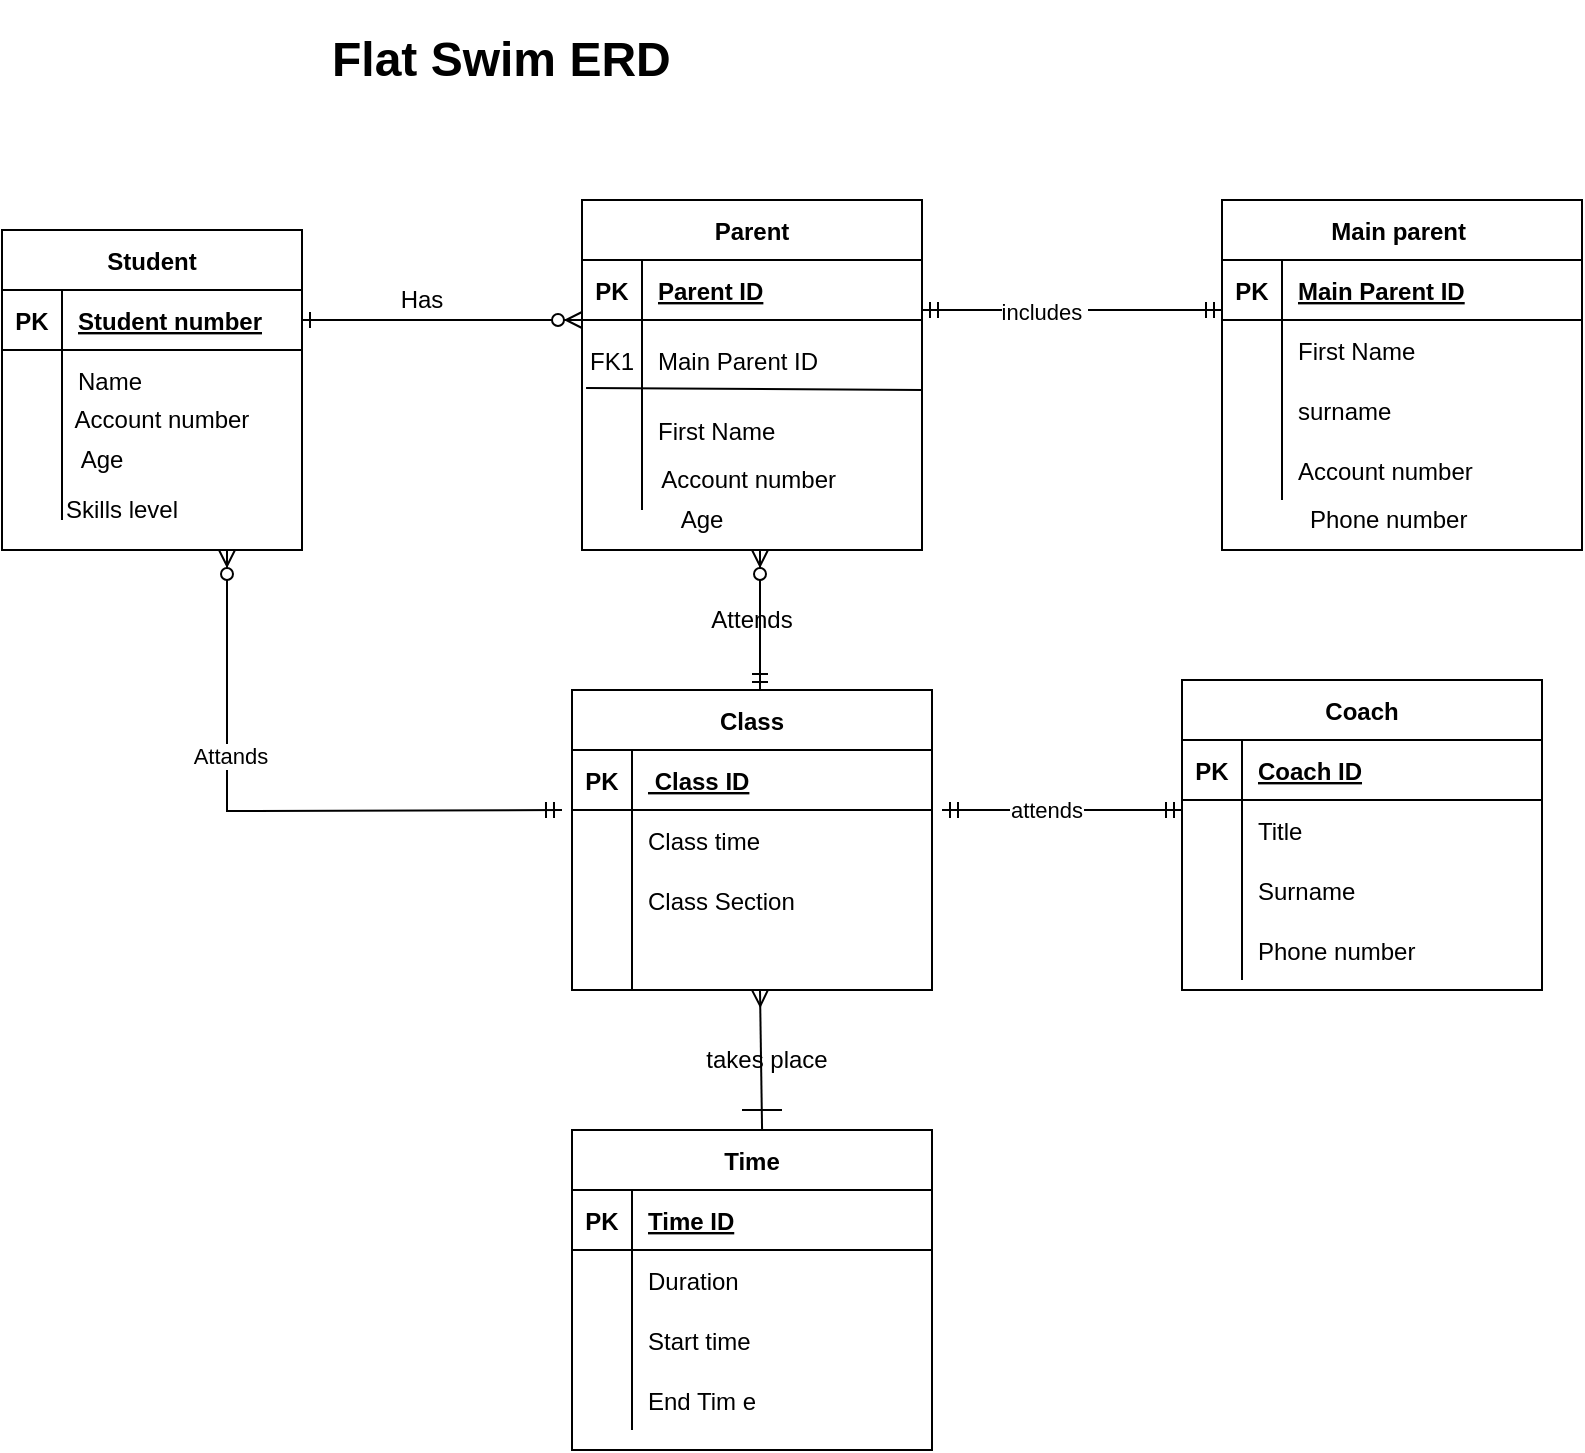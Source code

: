 <mxfile version="17.1.3" type="device"><diagram id="R2lEEEUBdFMjLlhIrx00" name="Page-1"><mxGraphModel dx="1108" dy="492" grid="1" gridSize="10" guides="1" tooltips="1" connect="1" arrows="1" fold="1" page="1" pageScale="1" pageWidth="850" pageHeight="1100" math="0" shadow="0" extFonts="Permanent Marker^https://fonts.googleapis.com/css?family=Permanent+Marker"><root><mxCell id="0"/><mxCell id="1" parent="0"/><mxCell id="C-vyLk0tnHw3VtMMgP7b-1" value="" style="edgeStyle=entityRelationEdgeStyle;endArrow=ERzeroToMany;startArrow=ERone;endFill=1;startFill=0;" parent="1" source="C-vyLk0tnHw3VtMMgP7b-24" edge="1"><mxGeometry width="100" height="100" relative="1" as="geometry"><mxPoint x="340" y="720" as="sourcePoint"/><mxPoint x="310" y="165" as="targetPoint"/></mxGeometry></mxCell><mxCell id="C-vyLk0tnHw3VtMMgP7b-2" value="Parent" style="shape=table;startSize=30;container=1;collapsible=1;childLayout=tableLayout;fixedRows=1;rowLines=0;fontStyle=1;align=center;resizeLast=1;" parent="1" vertex="1"><mxGeometry x="310" y="105" width="170" height="175" as="geometry"/></mxCell><mxCell id="C-vyLk0tnHw3VtMMgP7b-3" value="" style="shape=partialRectangle;collapsible=0;dropTarget=0;pointerEvents=0;fillColor=none;points=[[0,0.5],[1,0.5]];portConstraint=eastwest;top=0;left=0;right=0;bottom=1;" parent="C-vyLk0tnHw3VtMMgP7b-2" vertex="1"><mxGeometry y="30" width="170" height="30" as="geometry"/></mxCell><mxCell id="C-vyLk0tnHw3VtMMgP7b-4" value="PK" style="shape=partialRectangle;overflow=hidden;connectable=0;fillColor=none;top=0;left=0;bottom=0;right=0;fontStyle=1;" parent="C-vyLk0tnHw3VtMMgP7b-3" vertex="1"><mxGeometry width="30" height="30" as="geometry"><mxRectangle width="30" height="30" as="alternateBounds"/></mxGeometry></mxCell><mxCell id="C-vyLk0tnHw3VtMMgP7b-5" value="Parent ID" style="shape=partialRectangle;overflow=hidden;connectable=0;fillColor=none;top=0;left=0;bottom=0;right=0;align=left;spacingLeft=6;fontStyle=5;" parent="C-vyLk0tnHw3VtMMgP7b-3" vertex="1"><mxGeometry x="30" width="140" height="30" as="geometry"><mxRectangle width="140" height="30" as="alternateBounds"/></mxGeometry></mxCell><mxCell id="C-vyLk0tnHw3VtMMgP7b-6" value="" style="shape=partialRectangle;collapsible=0;dropTarget=0;pointerEvents=0;fillColor=none;points=[[0,0.5],[1,0.5]];portConstraint=eastwest;top=0;left=0;right=0;bottom=0;" parent="C-vyLk0tnHw3VtMMgP7b-2" vertex="1"><mxGeometry y="60" width="170" height="40" as="geometry"/></mxCell><mxCell id="C-vyLk0tnHw3VtMMgP7b-7" value="FK1" style="shape=partialRectangle;overflow=hidden;connectable=0;fillColor=none;top=0;left=0;bottom=0;right=0;" parent="C-vyLk0tnHw3VtMMgP7b-6" vertex="1"><mxGeometry width="30" height="40" as="geometry"><mxRectangle width="30" height="40" as="alternateBounds"/></mxGeometry></mxCell><mxCell id="C-vyLk0tnHw3VtMMgP7b-8" value="Main Parent ID" style="shape=partialRectangle;overflow=hidden;connectable=0;fillColor=none;top=0;left=0;bottom=0;right=0;align=left;spacingLeft=6;" parent="C-vyLk0tnHw3VtMMgP7b-6" vertex="1"><mxGeometry x="30" width="140" height="40" as="geometry"><mxRectangle width="140" height="40" as="alternateBounds"/></mxGeometry></mxCell><mxCell id="C-vyLk0tnHw3VtMMgP7b-9" value="" style="shape=partialRectangle;collapsible=0;dropTarget=0;pointerEvents=0;fillColor=none;points=[[0,0.5],[1,0.5]];portConstraint=eastwest;top=0;left=0;right=0;bottom=0;" parent="C-vyLk0tnHw3VtMMgP7b-2" vertex="1"><mxGeometry y="100" width="170" height="30" as="geometry"/></mxCell><mxCell id="C-vyLk0tnHw3VtMMgP7b-10" value="" style="shape=partialRectangle;overflow=hidden;connectable=0;fillColor=none;top=0;left=0;bottom=0;right=0;" parent="C-vyLk0tnHw3VtMMgP7b-9" vertex="1"><mxGeometry width="30" height="30" as="geometry"><mxRectangle width="30" height="30" as="alternateBounds"/></mxGeometry></mxCell><mxCell id="C-vyLk0tnHw3VtMMgP7b-11" value="First Name" style="shape=partialRectangle;overflow=hidden;connectable=0;fillColor=none;top=0;left=0;bottom=0;right=0;align=left;spacingLeft=6;" parent="C-vyLk0tnHw3VtMMgP7b-9" vertex="1"><mxGeometry x="30" width="140" height="30" as="geometry"><mxRectangle width="140" height="30" as="alternateBounds"/></mxGeometry></mxCell><mxCell id="C-vyLk0tnHw3VtMMgP7b-23" value="Student" style="shape=table;startSize=30;container=1;collapsible=1;childLayout=tableLayout;fixedRows=1;rowLines=0;fontStyle=1;align=center;resizeLast=1;" parent="1" vertex="1"><mxGeometry x="20" y="120" width="150" height="160" as="geometry"/></mxCell><mxCell id="C-vyLk0tnHw3VtMMgP7b-24" value="" style="shape=partialRectangle;collapsible=0;dropTarget=0;pointerEvents=0;fillColor=none;points=[[0,0.5],[1,0.5]];portConstraint=eastwest;top=0;left=0;right=0;bottom=1;" parent="C-vyLk0tnHw3VtMMgP7b-23" vertex="1"><mxGeometry y="30" width="150" height="30" as="geometry"/></mxCell><mxCell id="C-vyLk0tnHw3VtMMgP7b-25" value="PK" style="shape=partialRectangle;overflow=hidden;connectable=0;fillColor=none;top=0;left=0;bottom=0;right=0;fontStyle=1;" parent="C-vyLk0tnHw3VtMMgP7b-24" vertex="1"><mxGeometry width="30" height="30" as="geometry"><mxRectangle width="30" height="30" as="alternateBounds"/></mxGeometry></mxCell><mxCell id="C-vyLk0tnHw3VtMMgP7b-26" value="Student number" style="shape=partialRectangle;overflow=hidden;connectable=0;fillColor=none;top=0;left=0;bottom=0;right=0;align=left;spacingLeft=6;fontStyle=5;" parent="C-vyLk0tnHw3VtMMgP7b-24" vertex="1"><mxGeometry x="30" width="120" height="30" as="geometry"><mxRectangle width="120" height="30" as="alternateBounds"/></mxGeometry></mxCell><mxCell id="C-vyLk0tnHw3VtMMgP7b-27" value="" style="shape=partialRectangle;collapsible=0;dropTarget=0;pointerEvents=0;fillColor=none;points=[[0,0.5],[1,0.5]];portConstraint=eastwest;top=0;left=0;right=0;bottom=0;" parent="C-vyLk0tnHw3VtMMgP7b-23" vertex="1"><mxGeometry y="60" width="150" height="30" as="geometry"/></mxCell><mxCell id="C-vyLk0tnHw3VtMMgP7b-28" value="" style="shape=partialRectangle;overflow=hidden;connectable=0;fillColor=none;top=0;left=0;bottom=0;right=0;" parent="C-vyLk0tnHw3VtMMgP7b-27" vertex="1"><mxGeometry width="30" height="30" as="geometry"><mxRectangle width="30" height="30" as="alternateBounds"/></mxGeometry></mxCell><mxCell id="C-vyLk0tnHw3VtMMgP7b-29" value="Name" style="shape=partialRectangle;overflow=hidden;connectable=0;fillColor=none;top=0;left=0;bottom=0;right=0;align=left;spacingLeft=6;" parent="C-vyLk0tnHw3VtMMgP7b-27" vertex="1"><mxGeometry x="30" width="120" height="30" as="geometry"><mxRectangle width="120" height="30" as="alternateBounds"/></mxGeometry></mxCell><mxCell id="9C1J4FXeUfrgGW9s-QX9-3" value="Account number" style="text;html=1;strokeColor=none;fillColor=none;align=center;verticalAlign=middle;whiteSpace=wrap;rounded=0;" vertex="1" parent="1"><mxGeometry x="50" y="200" width="100" height="30" as="geometry"/></mxCell><mxCell id="9C1J4FXeUfrgGW9s-QX9-4" value="Skills level" style="text;html=1;strokeColor=none;fillColor=none;align=center;verticalAlign=middle;whiteSpace=wrap;rounded=0;" vertex="1" parent="1"><mxGeometry x="50" y="245" width="60" height="30" as="geometry"/></mxCell><mxCell id="9C1J4FXeUfrgGW9s-QX9-7" value="Age" style="text;html=1;strokeColor=none;fillColor=none;align=center;verticalAlign=middle;whiteSpace=wrap;rounded=0;" vertex="1" parent="1"><mxGeometry x="40" y="220" width="60" height="30" as="geometry"/></mxCell><mxCell id="9C1J4FXeUfrgGW9s-QX9-8" value="" style="endArrow=none;html=1;rounded=0;" edge="1" parent="1"><mxGeometry width="50" height="50" relative="1" as="geometry"><mxPoint x="50" y="265" as="sourcePoint"/><mxPoint x="50" y="205" as="targetPoint"/></mxGeometry></mxCell><mxCell id="9C1J4FXeUfrgGW9s-QX9-9" value="Has" style="text;html=1;strokeColor=none;fillColor=none;align=center;verticalAlign=middle;whiteSpace=wrap;rounded=0;" vertex="1" parent="1"><mxGeometry x="200" y="140" width="60" height="30" as="geometry"/></mxCell><mxCell id="9C1J4FXeUfrgGW9s-QX9-10" value="Account number&amp;nbsp;" style="text;html=1;strokeColor=none;fillColor=none;align=center;verticalAlign=middle;whiteSpace=wrap;rounded=0;" vertex="1" parent="1"><mxGeometry x="345" y="230" width="100" height="30" as="geometry"/></mxCell><mxCell id="9C1J4FXeUfrgGW9s-QX9-11" value="Age" style="text;html=1;strokeColor=none;fillColor=none;align=center;verticalAlign=middle;whiteSpace=wrap;rounded=0;" vertex="1" parent="1"><mxGeometry x="340" y="250" width="60" height="30" as="geometry"/></mxCell><mxCell id="9C1J4FXeUfrgGW9s-QX9-12" value="" style="endArrow=none;html=1;rounded=0;" edge="1" parent="1"><mxGeometry width="50" height="50" relative="1" as="geometry"><mxPoint x="340" y="260" as="sourcePoint"/><mxPoint x="340" y="230" as="targetPoint"/></mxGeometry></mxCell><mxCell id="9C1J4FXeUfrgGW9s-QX9-23" value="Class" style="shape=table;startSize=30;container=1;collapsible=1;childLayout=tableLayout;fixedRows=1;rowLines=0;fontStyle=1;align=center;resizeLast=1;" vertex="1" parent="1"><mxGeometry x="305" y="350" width="180" height="150" as="geometry"/></mxCell><mxCell id="9C1J4FXeUfrgGW9s-QX9-24" value="" style="shape=tableRow;horizontal=0;startSize=0;swimlaneHead=0;swimlaneBody=0;fillColor=none;collapsible=0;dropTarget=0;points=[[0,0.5],[1,0.5]];portConstraint=eastwest;top=0;left=0;right=0;bottom=1;" vertex="1" parent="9C1J4FXeUfrgGW9s-QX9-23"><mxGeometry y="30" width="180" height="30" as="geometry"/></mxCell><mxCell id="9C1J4FXeUfrgGW9s-QX9-25" value="PK" style="shape=partialRectangle;connectable=0;fillColor=none;top=0;left=0;bottom=0;right=0;fontStyle=1;overflow=hidden;" vertex="1" parent="9C1J4FXeUfrgGW9s-QX9-24"><mxGeometry width="30" height="30" as="geometry"><mxRectangle width="30" height="30" as="alternateBounds"/></mxGeometry></mxCell><mxCell id="9C1J4FXeUfrgGW9s-QX9-26" value=" Class ID" style="shape=partialRectangle;connectable=0;fillColor=none;top=0;left=0;bottom=0;right=0;align=left;spacingLeft=6;fontStyle=5;overflow=hidden;" vertex="1" parent="9C1J4FXeUfrgGW9s-QX9-24"><mxGeometry x="30" width="150" height="30" as="geometry"><mxRectangle width="150" height="30" as="alternateBounds"/></mxGeometry></mxCell><mxCell id="9C1J4FXeUfrgGW9s-QX9-27" value="" style="shape=tableRow;horizontal=0;startSize=0;swimlaneHead=0;swimlaneBody=0;fillColor=none;collapsible=0;dropTarget=0;points=[[0,0.5],[1,0.5]];portConstraint=eastwest;top=0;left=0;right=0;bottom=0;" vertex="1" parent="9C1J4FXeUfrgGW9s-QX9-23"><mxGeometry y="60" width="180" height="30" as="geometry"/></mxCell><mxCell id="9C1J4FXeUfrgGW9s-QX9-28" value="" style="shape=partialRectangle;connectable=0;fillColor=none;top=0;left=0;bottom=0;right=0;editable=1;overflow=hidden;" vertex="1" parent="9C1J4FXeUfrgGW9s-QX9-27"><mxGeometry width="30" height="30" as="geometry"><mxRectangle width="30" height="30" as="alternateBounds"/></mxGeometry></mxCell><mxCell id="9C1J4FXeUfrgGW9s-QX9-29" value="Class time" style="shape=partialRectangle;connectable=0;fillColor=none;top=0;left=0;bottom=0;right=0;align=left;spacingLeft=6;overflow=hidden;" vertex="1" parent="9C1J4FXeUfrgGW9s-QX9-27"><mxGeometry x="30" width="150" height="30" as="geometry"><mxRectangle width="150" height="30" as="alternateBounds"/></mxGeometry></mxCell><mxCell id="9C1J4FXeUfrgGW9s-QX9-30" value="" style="shape=tableRow;horizontal=0;startSize=0;swimlaneHead=0;swimlaneBody=0;fillColor=none;collapsible=0;dropTarget=0;points=[[0,0.5],[1,0.5]];portConstraint=eastwest;top=0;left=0;right=0;bottom=0;" vertex="1" parent="9C1J4FXeUfrgGW9s-QX9-23"><mxGeometry y="90" width="180" height="30" as="geometry"/></mxCell><mxCell id="9C1J4FXeUfrgGW9s-QX9-31" value="" style="shape=partialRectangle;connectable=0;fillColor=none;top=0;left=0;bottom=0;right=0;editable=1;overflow=hidden;" vertex="1" parent="9C1J4FXeUfrgGW9s-QX9-30"><mxGeometry width="30" height="30" as="geometry"><mxRectangle width="30" height="30" as="alternateBounds"/></mxGeometry></mxCell><mxCell id="9C1J4FXeUfrgGW9s-QX9-32" value="Class Section" style="shape=partialRectangle;connectable=0;fillColor=none;top=0;left=0;bottom=0;right=0;align=left;spacingLeft=6;overflow=hidden;" vertex="1" parent="9C1J4FXeUfrgGW9s-QX9-30"><mxGeometry x="30" width="150" height="30" as="geometry"><mxRectangle width="150" height="30" as="alternateBounds"/></mxGeometry></mxCell><mxCell id="9C1J4FXeUfrgGW9s-QX9-33" value="" style="shape=tableRow;horizontal=0;startSize=0;swimlaneHead=0;swimlaneBody=0;fillColor=none;collapsible=0;dropTarget=0;points=[[0,0.5],[1,0.5]];portConstraint=eastwest;top=0;left=0;right=0;bottom=0;" vertex="1" parent="9C1J4FXeUfrgGW9s-QX9-23"><mxGeometry y="120" width="180" height="30" as="geometry"/></mxCell><mxCell id="9C1J4FXeUfrgGW9s-QX9-34" value="" style="shape=partialRectangle;connectable=0;fillColor=none;top=0;left=0;bottom=0;right=0;editable=1;overflow=hidden;" vertex="1" parent="9C1J4FXeUfrgGW9s-QX9-33"><mxGeometry width="30" height="30" as="geometry"><mxRectangle width="30" height="30" as="alternateBounds"/></mxGeometry></mxCell><mxCell id="9C1J4FXeUfrgGW9s-QX9-35" value="" style="shape=partialRectangle;connectable=0;fillColor=none;top=0;left=0;bottom=0;right=0;align=left;spacingLeft=6;overflow=hidden;" vertex="1" parent="9C1J4FXeUfrgGW9s-QX9-33"><mxGeometry x="30" width="150" height="30" as="geometry"><mxRectangle width="150" height="30" as="alternateBounds"/></mxGeometry></mxCell><mxCell id="9C1J4FXeUfrgGW9s-QX9-36" value="Coach" style="shape=table;startSize=30;container=1;collapsible=1;childLayout=tableLayout;fixedRows=1;rowLines=0;fontStyle=1;align=center;resizeLast=1;" vertex="1" parent="1"><mxGeometry x="610" y="345" width="180" height="155" as="geometry"/></mxCell><mxCell id="9C1J4FXeUfrgGW9s-QX9-37" value="" style="shape=tableRow;horizontal=0;startSize=0;swimlaneHead=0;swimlaneBody=0;fillColor=none;collapsible=0;dropTarget=0;points=[[0,0.5],[1,0.5]];portConstraint=eastwest;top=0;left=0;right=0;bottom=1;" vertex="1" parent="9C1J4FXeUfrgGW9s-QX9-36"><mxGeometry y="30" width="180" height="30" as="geometry"/></mxCell><mxCell id="9C1J4FXeUfrgGW9s-QX9-38" value="PK" style="shape=partialRectangle;connectable=0;fillColor=none;top=0;left=0;bottom=0;right=0;fontStyle=1;overflow=hidden;" vertex="1" parent="9C1J4FXeUfrgGW9s-QX9-37"><mxGeometry width="30" height="30" as="geometry"><mxRectangle width="30" height="30" as="alternateBounds"/></mxGeometry></mxCell><mxCell id="9C1J4FXeUfrgGW9s-QX9-39" value="Coach ID" style="shape=partialRectangle;connectable=0;fillColor=none;top=0;left=0;bottom=0;right=0;align=left;spacingLeft=6;fontStyle=5;overflow=hidden;" vertex="1" parent="9C1J4FXeUfrgGW9s-QX9-37"><mxGeometry x="30" width="150" height="30" as="geometry"><mxRectangle width="150" height="30" as="alternateBounds"/></mxGeometry></mxCell><mxCell id="9C1J4FXeUfrgGW9s-QX9-40" value="" style="shape=tableRow;horizontal=0;startSize=0;swimlaneHead=0;swimlaneBody=0;fillColor=none;collapsible=0;dropTarget=0;points=[[0,0.5],[1,0.5]];portConstraint=eastwest;top=0;left=0;right=0;bottom=0;" vertex="1" parent="9C1J4FXeUfrgGW9s-QX9-36"><mxGeometry y="60" width="180" height="30" as="geometry"/></mxCell><mxCell id="9C1J4FXeUfrgGW9s-QX9-41" value="" style="shape=partialRectangle;connectable=0;fillColor=none;top=0;left=0;bottom=0;right=0;editable=1;overflow=hidden;" vertex="1" parent="9C1J4FXeUfrgGW9s-QX9-40"><mxGeometry width="30" height="30" as="geometry"><mxRectangle width="30" height="30" as="alternateBounds"/></mxGeometry></mxCell><mxCell id="9C1J4FXeUfrgGW9s-QX9-42" value="Title" style="shape=partialRectangle;connectable=0;fillColor=none;top=0;left=0;bottom=0;right=0;align=left;spacingLeft=6;overflow=hidden;" vertex="1" parent="9C1J4FXeUfrgGW9s-QX9-40"><mxGeometry x="30" width="150" height="30" as="geometry"><mxRectangle width="150" height="30" as="alternateBounds"/></mxGeometry></mxCell><mxCell id="9C1J4FXeUfrgGW9s-QX9-43" value="" style="shape=tableRow;horizontal=0;startSize=0;swimlaneHead=0;swimlaneBody=0;fillColor=none;collapsible=0;dropTarget=0;points=[[0,0.5],[1,0.5]];portConstraint=eastwest;top=0;left=0;right=0;bottom=0;" vertex="1" parent="9C1J4FXeUfrgGW9s-QX9-36"><mxGeometry y="90" width="180" height="30" as="geometry"/></mxCell><mxCell id="9C1J4FXeUfrgGW9s-QX9-44" value="" style="shape=partialRectangle;connectable=0;fillColor=none;top=0;left=0;bottom=0;right=0;editable=1;overflow=hidden;" vertex="1" parent="9C1J4FXeUfrgGW9s-QX9-43"><mxGeometry width="30" height="30" as="geometry"><mxRectangle width="30" height="30" as="alternateBounds"/></mxGeometry></mxCell><mxCell id="9C1J4FXeUfrgGW9s-QX9-45" value="Surname" style="shape=partialRectangle;connectable=0;fillColor=none;top=0;left=0;bottom=0;right=0;align=left;spacingLeft=6;overflow=hidden;" vertex="1" parent="9C1J4FXeUfrgGW9s-QX9-43"><mxGeometry x="30" width="150" height="30" as="geometry"><mxRectangle width="150" height="30" as="alternateBounds"/></mxGeometry></mxCell><mxCell id="9C1J4FXeUfrgGW9s-QX9-46" value="" style="shape=tableRow;horizontal=0;startSize=0;swimlaneHead=0;swimlaneBody=0;fillColor=none;collapsible=0;dropTarget=0;points=[[0,0.5],[1,0.5]];portConstraint=eastwest;top=0;left=0;right=0;bottom=0;" vertex="1" parent="9C1J4FXeUfrgGW9s-QX9-36"><mxGeometry y="120" width="180" height="30" as="geometry"/></mxCell><mxCell id="9C1J4FXeUfrgGW9s-QX9-47" value="" style="shape=partialRectangle;connectable=0;fillColor=none;top=0;left=0;bottom=0;right=0;editable=1;overflow=hidden;" vertex="1" parent="9C1J4FXeUfrgGW9s-QX9-46"><mxGeometry width="30" height="30" as="geometry"><mxRectangle width="30" height="30" as="alternateBounds"/></mxGeometry></mxCell><mxCell id="9C1J4FXeUfrgGW9s-QX9-48" value="Phone number " style="shape=partialRectangle;connectable=0;fillColor=none;top=0;left=0;bottom=0;right=0;align=left;spacingLeft=6;overflow=hidden;" vertex="1" parent="9C1J4FXeUfrgGW9s-QX9-46"><mxGeometry x="30" width="150" height="30" as="geometry"><mxRectangle width="150" height="30" as="alternateBounds"/></mxGeometry></mxCell><mxCell id="9C1J4FXeUfrgGW9s-QX9-49" value="" style="edgeStyle=entityRelationEdgeStyle;fontSize=12;html=1;endArrow=ERmandOne;startArrow=ERmandOne;rounded=0;" edge="1" parent="1"><mxGeometry width="100" height="100" relative="1" as="geometry"><mxPoint x="490" y="410" as="sourcePoint"/><mxPoint x="610" y="410" as="targetPoint"/></mxGeometry></mxCell><mxCell id="9C1J4FXeUfrgGW9s-QX9-80" value="attends" style="edgeLabel;html=1;align=center;verticalAlign=middle;resizable=0;points=[];" vertex="1" connectable="0" parent="9C1J4FXeUfrgGW9s-QX9-49"><mxGeometry x="-0.133" relative="1" as="geometry"><mxPoint as="offset"/></mxGeometry></mxCell><mxCell id="9C1J4FXeUfrgGW9s-QX9-50" value="" style="fontSize=12;html=1;endArrow=ERzeroToMany;startArrow=ERmandOne;rounded=0;" edge="1" parent="1"><mxGeometry width="100" height="100" relative="1" as="geometry"><mxPoint x="399" y="350" as="sourcePoint"/><mxPoint x="399" y="280" as="targetPoint"/></mxGeometry></mxCell><mxCell id="9C1J4FXeUfrgGW9s-QX9-51" value="" style="fontSize=12;html=1;endArrow=ERzeroToMany;startArrow=ERmandOne;rounded=0;edgeStyle=orthogonalEdgeStyle;entryX=0.75;entryY=1;entryDx=0;entryDy=0;" edge="1" parent="1" target="C-vyLk0tnHw3VtMMgP7b-23"><mxGeometry width="100" height="100" relative="1" as="geometry"><mxPoint x="300" y="410" as="sourcePoint"/><mxPoint x="130" y="290" as="targetPoint"/></mxGeometry></mxCell><mxCell id="9C1J4FXeUfrgGW9s-QX9-78" value="Attands" style="edgeLabel;html=1;align=center;verticalAlign=middle;resizable=0;points=[];" vertex="1" connectable="0" parent="9C1J4FXeUfrgGW9s-QX9-51"><mxGeometry x="0.314" relative="1" as="geometry"><mxPoint x="1" y="1" as="offset"/></mxGeometry></mxCell><mxCell id="9C1J4FXeUfrgGW9s-QX9-52" value="" style="endArrow=none;html=1;rounded=0;exitX=0.012;exitY=0.85;exitDx=0;exitDy=0;exitPerimeter=0;" edge="1" parent="1" source="C-vyLk0tnHw3VtMMgP7b-6"><mxGeometry relative="1" as="geometry"><mxPoint x="320" y="200" as="sourcePoint"/><mxPoint x="480" y="200" as="targetPoint"/></mxGeometry></mxCell><mxCell id="9C1J4FXeUfrgGW9s-QX9-54" value="Phone number&amp;nbsp;" style="text;html=1;strokeColor=none;fillColor=none;align=center;verticalAlign=middle;whiteSpace=wrap;rounded=0;" vertex="1" parent="1"><mxGeometry x="670" y="250" width="90" height="30" as="geometry"/></mxCell><mxCell id="9C1J4FXeUfrgGW9s-QX9-58" value="" style="fontSize=12;html=1;endArrow=ERmandOne;startArrow=ERmandOne;rounded=0;entryX=0;entryY=0.5;entryDx=0;entryDy=0;" edge="1" parent="1"><mxGeometry width="100" height="100" relative="1" as="geometry"><mxPoint x="480" y="160" as="sourcePoint"/><mxPoint x="630" y="160" as="targetPoint"/></mxGeometry></mxCell><mxCell id="9C1J4FXeUfrgGW9s-QX9-82" value="includes&amp;nbsp;" style="edgeLabel;html=1;align=center;verticalAlign=middle;resizable=0;points=[];" vertex="1" connectable="0" parent="9C1J4FXeUfrgGW9s-QX9-58"><mxGeometry x="-0.185" y="-1" relative="1" as="geometry"><mxPoint as="offset"/></mxGeometry></mxCell><mxCell id="9C1J4FXeUfrgGW9s-QX9-59" value="Time" style="shape=table;startSize=30;container=1;collapsible=1;childLayout=tableLayout;fixedRows=1;rowLines=0;fontStyle=1;align=center;resizeLast=1;" vertex="1" parent="1"><mxGeometry x="305" y="570" width="180" height="160" as="geometry"/></mxCell><mxCell id="9C1J4FXeUfrgGW9s-QX9-60" value="" style="shape=tableRow;horizontal=0;startSize=0;swimlaneHead=0;swimlaneBody=0;fillColor=none;collapsible=0;dropTarget=0;points=[[0,0.5],[1,0.5]];portConstraint=eastwest;top=0;left=0;right=0;bottom=1;" vertex="1" parent="9C1J4FXeUfrgGW9s-QX9-59"><mxGeometry y="30" width="180" height="30" as="geometry"/></mxCell><mxCell id="9C1J4FXeUfrgGW9s-QX9-61" value="PK" style="shape=partialRectangle;connectable=0;fillColor=none;top=0;left=0;bottom=0;right=0;fontStyle=1;overflow=hidden;" vertex="1" parent="9C1J4FXeUfrgGW9s-QX9-60"><mxGeometry width="30" height="30" as="geometry"><mxRectangle width="30" height="30" as="alternateBounds"/></mxGeometry></mxCell><mxCell id="9C1J4FXeUfrgGW9s-QX9-62" value="Time ID" style="shape=partialRectangle;connectable=0;fillColor=none;top=0;left=0;bottom=0;right=0;align=left;spacingLeft=6;fontStyle=5;overflow=hidden;" vertex="1" parent="9C1J4FXeUfrgGW9s-QX9-60"><mxGeometry x="30" width="150" height="30" as="geometry"><mxRectangle width="150" height="30" as="alternateBounds"/></mxGeometry></mxCell><mxCell id="9C1J4FXeUfrgGW9s-QX9-63" value="" style="shape=tableRow;horizontal=0;startSize=0;swimlaneHead=0;swimlaneBody=0;fillColor=none;collapsible=0;dropTarget=0;points=[[0,0.5],[1,0.5]];portConstraint=eastwest;top=0;left=0;right=0;bottom=0;" vertex="1" parent="9C1J4FXeUfrgGW9s-QX9-59"><mxGeometry y="60" width="180" height="30" as="geometry"/></mxCell><mxCell id="9C1J4FXeUfrgGW9s-QX9-64" value="" style="shape=partialRectangle;connectable=0;fillColor=none;top=0;left=0;bottom=0;right=0;editable=1;overflow=hidden;" vertex="1" parent="9C1J4FXeUfrgGW9s-QX9-63"><mxGeometry width="30" height="30" as="geometry"><mxRectangle width="30" height="30" as="alternateBounds"/></mxGeometry></mxCell><mxCell id="9C1J4FXeUfrgGW9s-QX9-65" value="Duration" style="shape=partialRectangle;connectable=0;fillColor=none;top=0;left=0;bottom=0;right=0;align=left;spacingLeft=6;overflow=hidden;" vertex="1" parent="9C1J4FXeUfrgGW9s-QX9-63"><mxGeometry x="30" width="150" height="30" as="geometry"><mxRectangle width="150" height="30" as="alternateBounds"/></mxGeometry></mxCell><mxCell id="9C1J4FXeUfrgGW9s-QX9-66" value="" style="shape=tableRow;horizontal=0;startSize=0;swimlaneHead=0;swimlaneBody=0;fillColor=none;collapsible=0;dropTarget=0;points=[[0,0.5],[1,0.5]];portConstraint=eastwest;top=0;left=0;right=0;bottom=0;" vertex="1" parent="9C1J4FXeUfrgGW9s-QX9-59"><mxGeometry y="90" width="180" height="30" as="geometry"/></mxCell><mxCell id="9C1J4FXeUfrgGW9s-QX9-67" value="" style="shape=partialRectangle;connectable=0;fillColor=none;top=0;left=0;bottom=0;right=0;editable=1;overflow=hidden;" vertex="1" parent="9C1J4FXeUfrgGW9s-QX9-66"><mxGeometry width="30" height="30" as="geometry"><mxRectangle width="30" height="30" as="alternateBounds"/></mxGeometry></mxCell><mxCell id="9C1J4FXeUfrgGW9s-QX9-68" value="Start time " style="shape=partialRectangle;connectable=0;fillColor=none;top=0;left=0;bottom=0;right=0;align=left;spacingLeft=6;overflow=hidden;" vertex="1" parent="9C1J4FXeUfrgGW9s-QX9-66"><mxGeometry x="30" width="150" height="30" as="geometry"><mxRectangle width="150" height="30" as="alternateBounds"/></mxGeometry></mxCell><mxCell id="9C1J4FXeUfrgGW9s-QX9-69" value="" style="shape=tableRow;horizontal=0;startSize=0;swimlaneHead=0;swimlaneBody=0;fillColor=none;collapsible=0;dropTarget=0;points=[[0,0.5],[1,0.5]];portConstraint=eastwest;top=0;left=0;right=0;bottom=0;" vertex="1" parent="9C1J4FXeUfrgGW9s-QX9-59"><mxGeometry y="120" width="180" height="30" as="geometry"/></mxCell><mxCell id="9C1J4FXeUfrgGW9s-QX9-70" value="" style="shape=partialRectangle;connectable=0;fillColor=none;top=0;left=0;bottom=0;right=0;editable=1;overflow=hidden;" vertex="1" parent="9C1J4FXeUfrgGW9s-QX9-69"><mxGeometry width="30" height="30" as="geometry"><mxRectangle width="30" height="30" as="alternateBounds"/></mxGeometry></mxCell><mxCell id="9C1J4FXeUfrgGW9s-QX9-71" value="End Tim e" style="shape=partialRectangle;connectable=0;fillColor=none;top=0;left=0;bottom=0;right=0;align=left;spacingLeft=6;overflow=hidden;" vertex="1" parent="9C1J4FXeUfrgGW9s-QX9-69"><mxGeometry x="30" width="150" height="30" as="geometry"><mxRectangle width="150" height="30" as="alternateBounds"/></mxGeometry></mxCell><mxCell id="9C1J4FXeUfrgGW9s-QX9-73" value="" style="fontSize=12;html=1;endArrow=ERmany;rounded=0;exitX=0.528;exitY=0;exitDx=0;exitDy=0;exitPerimeter=0;" edge="1" parent="1" source="9C1J4FXeUfrgGW9s-QX9-59"><mxGeometry width="100" height="100" relative="1" as="geometry"><mxPoint x="399" y="560" as="sourcePoint"/><mxPoint x="399" y="500" as="targetPoint"/></mxGeometry></mxCell><mxCell id="9C1J4FXeUfrgGW9s-QX9-74" value="" style="endArrow=none;html=1;rounded=0;" edge="1" parent="1"><mxGeometry width="50" height="50" relative="1" as="geometry"><mxPoint x="390" y="560" as="sourcePoint"/><mxPoint x="410" y="560" as="targetPoint"/></mxGeometry></mxCell><mxCell id="9C1J4FXeUfrgGW9s-QX9-77" value="&lt;h1&gt;Flat Swim ERD&lt;/h1&gt;" style="text;html=1;strokeColor=none;fillColor=none;spacing=5;spacingTop=-20;whiteSpace=wrap;overflow=hidden;rounded=0;" vertex="1" parent="1"><mxGeometry x="180" y="15" width="460" height="55" as="geometry"/></mxCell><mxCell id="9C1J4FXeUfrgGW9s-QX9-79" value="Attends" style="text;html=1;strokeColor=none;fillColor=none;align=center;verticalAlign=middle;whiteSpace=wrap;rounded=0;" vertex="1" parent="1"><mxGeometry x="365" y="300" width="60" height="30" as="geometry"/></mxCell><mxCell id="9C1J4FXeUfrgGW9s-QX9-81" value="takes place" style="text;html=1;strokeColor=none;fillColor=none;align=center;verticalAlign=middle;whiteSpace=wrap;rounded=0;" vertex="1" parent="1"><mxGeometry x="365" y="520" width="75" height="30" as="geometry"/></mxCell><mxCell id="9C1J4FXeUfrgGW9s-QX9-83" value="Main parent " style="shape=table;startSize=30;container=1;collapsible=1;childLayout=tableLayout;fixedRows=1;rowLines=0;fontStyle=1;align=center;resizeLast=1;" vertex="1" parent="1"><mxGeometry x="630" y="105" width="180" height="175" as="geometry"/></mxCell><mxCell id="9C1J4FXeUfrgGW9s-QX9-84" value="" style="shape=tableRow;horizontal=0;startSize=0;swimlaneHead=0;swimlaneBody=0;fillColor=none;collapsible=0;dropTarget=0;points=[[0,0.5],[1,0.5]];portConstraint=eastwest;top=0;left=0;right=0;bottom=1;" vertex="1" parent="9C1J4FXeUfrgGW9s-QX9-83"><mxGeometry y="30" width="180" height="30" as="geometry"/></mxCell><mxCell id="9C1J4FXeUfrgGW9s-QX9-85" value="PK" style="shape=partialRectangle;connectable=0;fillColor=none;top=0;left=0;bottom=0;right=0;fontStyle=1;overflow=hidden;" vertex="1" parent="9C1J4FXeUfrgGW9s-QX9-84"><mxGeometry width="30" height="30" as="geometry"><mxRectangle width="30" height="30" as="alternateBounds"/></mxGeometry></mxCell><mxCell id="9C1J4FXeUfrgGW9s-QX9-86" value="Main Parent ID" style="shape=partialRectangle;connectable=0;fillColor=none;top=0;left=0;bottom=0;right=0;align=left;spacingLeft=6;fontStyle=5;overflow=hidden;" vertex="1" parent="9C1J4FXeUfrgGW9s-QX9-84"><mxGeometry x="30" width="150" height="30" as="geometry"><mxRectangle width="150" height="30" as="alternateBounds"/></mxGeometry></mxCell><mxCell id="9C1J4FXeUfrgGW9s-QX9-87" value="" style="shape=tableRow;horizontal=0;startSize=0;swimlaneHead=0;swimlaneBody=0;fillColor=none;collapsible=0;dropTarget=0;points=[[0,0.5],[1,0.5]];portConstraint=eastwest;top=0;left=0;right=0;bottom=0;" vertex="1" parent="9C1J4FXeUfrgGW9s-QX9-83"><mxGeometry y="60" width="180" height="30" as="geometry"/></mxCell><mxCell id="9C1J4FXeUfrgGW9s-QX9-88" value="" style="shape=partialRectangle;connectable=0;fillColor=none;top=0;left=0;bottom=0;right=0;editable=1;overflow=hidden;" vertex="1" parent="9C1J4FXeUfrgGW9s-QX9-87"><mxGeometry width="30" height="30" as="geometry"><mxRectangle width="30" height="30" as="alternateBounds"/></mxGeometry></mxCell><mxCell id="9C1J4FXeUfrgGW9s-QX9-89" value="First Name " style="shape=partialRectangle;connectable=0;fillColor=none;top=0;left=0;bottom=0;right=0;align=left;spacingLeft=6;overflow=hidden;" vertex="1" parent="9C1J4FXeUfrgGW9s-QX9-87"><mxGeometry x="30" width="150" height="30" as="geometry"><mxRectangle width="150" height="30" as="alternateBounds"/></mxGeometry></mxCell><mxCell id="9C1J4FXeUfrgGW9s-QX9-90" value="" style="shape=tableRow;horizontal=0;startSize=0;swimlaneHead=0;swimlaneBody=0;fillColor=none;collapsible=0;dropTarget=0;points=[[0,0.5],[1,0.5]];portConstraint=eastwest;top=0;left=0;right=0;bottom=0;" vertex="1" parent="9C1J4FXeUfrgGW9s-QX9-83"><mxGeometry y="90" width="180" height="30" as="geometry"/></mxCell><mxCell id="9C1J4FXeUfrgGW9s-QX9-91" value="" style="shape=partialRectangle;connectable=0;fillColor=none;top=0;left=0;bottom=0;right=0;editable=1;overflow=hidden;" vertex="1" parent="9C1J4FXeUfrgGW9s-QX9-90"><mxGeometry width="30" height="30" as="geometry"><mxRectangle width="30" height="30" as="alternateBounds"/></mxGeometry></mxCell><mxCell id="9C1J4FXeUfrgGW9s-QX9-92" value="surname" style="shape=partialRectangle;connectable=0;fillColor=none;top=0;left=0;bottom=0;right=0;align=left;spacingLeft=6;overflow=hidden;" vertex="1" parent="9C1J4FXeUfrgGW9s-QX9-90"><mxGeometry x="30" width="150" height="30" as="geometry"><mxRectangle width="150" height="30" as="alternateBounds"/></mxGeometry></mxCell><mxCell id="9C1J4FXeUfrgGW9s-QX9-93" value="" style="shape=tableRow;horizontal=0;startSize=0;swimlaneHead=0;swimlaneBody=0;fillColor=none;collapsible=0;dropTarget=0;points=[[0,0.5],[1,0.5]];portConstraint=eastwest;top=0;left=0;right=0;bottom=0;" vertex="1" parent="9C1J4FXeUfrgGW9s-QX9-83"><mxGeometry y="120" width="180" height="30" as="geometry"/></mxCell><mxCell id="9C1J4FXeUfrgGW9s-QX9-94" value="" style="shape=partialRectangle;connectable=0;fillColor=none;top=0;left=0;bottom=0;right=0;editable=1;overflow=hidden;" vertex="1" parent="9C1J4FXeUfrgGW9s-QX9-93"><mxGeometry width="30" height="30" as="geometry"><mxRectangle width="30" height="30" as="alternateBounds"/></mxGeometry></mxCell><mxCell id="9C1J4FXeUfrgGW9s-QX9-95" value="Account number " style="shape=partialRectangle;connectable=0;fillColor=none;top=0;left=0;bottom=0;right=0;align=left;spacingLeft=6;overflow=hidden;" vertex="1" parent="9C1J4FXeUfrgGW9s-QX9-93"><mxGeometry x="30" width="150" height="30" as="geometry"><mxRectangle width="150" height="30" as="alternateBounds"/></mxGeometry></mxCell></root></mxGraphModel></diagram></mxfile>